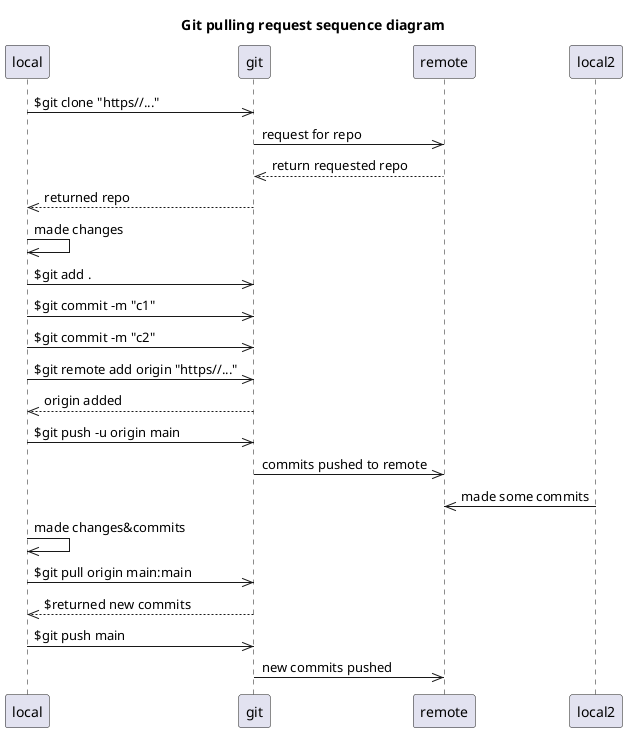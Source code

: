 @startuml
title "Git pulling request sequence diagram"
local ->> git: $git clone "https//..."
git ->> remote: request for repo
remote -->> git: return requested repo
git -->> local: returned repo
local ->> local: made changes
local ->> git: $git add .
local ->> git: $git commit -m "c1"
local ->> git: $git commit -m "c2"
local ->> git: $git remote add origin "https//..."
git -->> local: origin added
local ->> git: $git push -u origin main
git ->> remote: commits pushed to remote
local2->> remote: made some commits
local ->> local: made changes&commits
local ->> git: $git pull origin main:main
git -->> local: $returned new commits
local ->> git: $git push main
git ->> remote: new commits pushed
@enduml